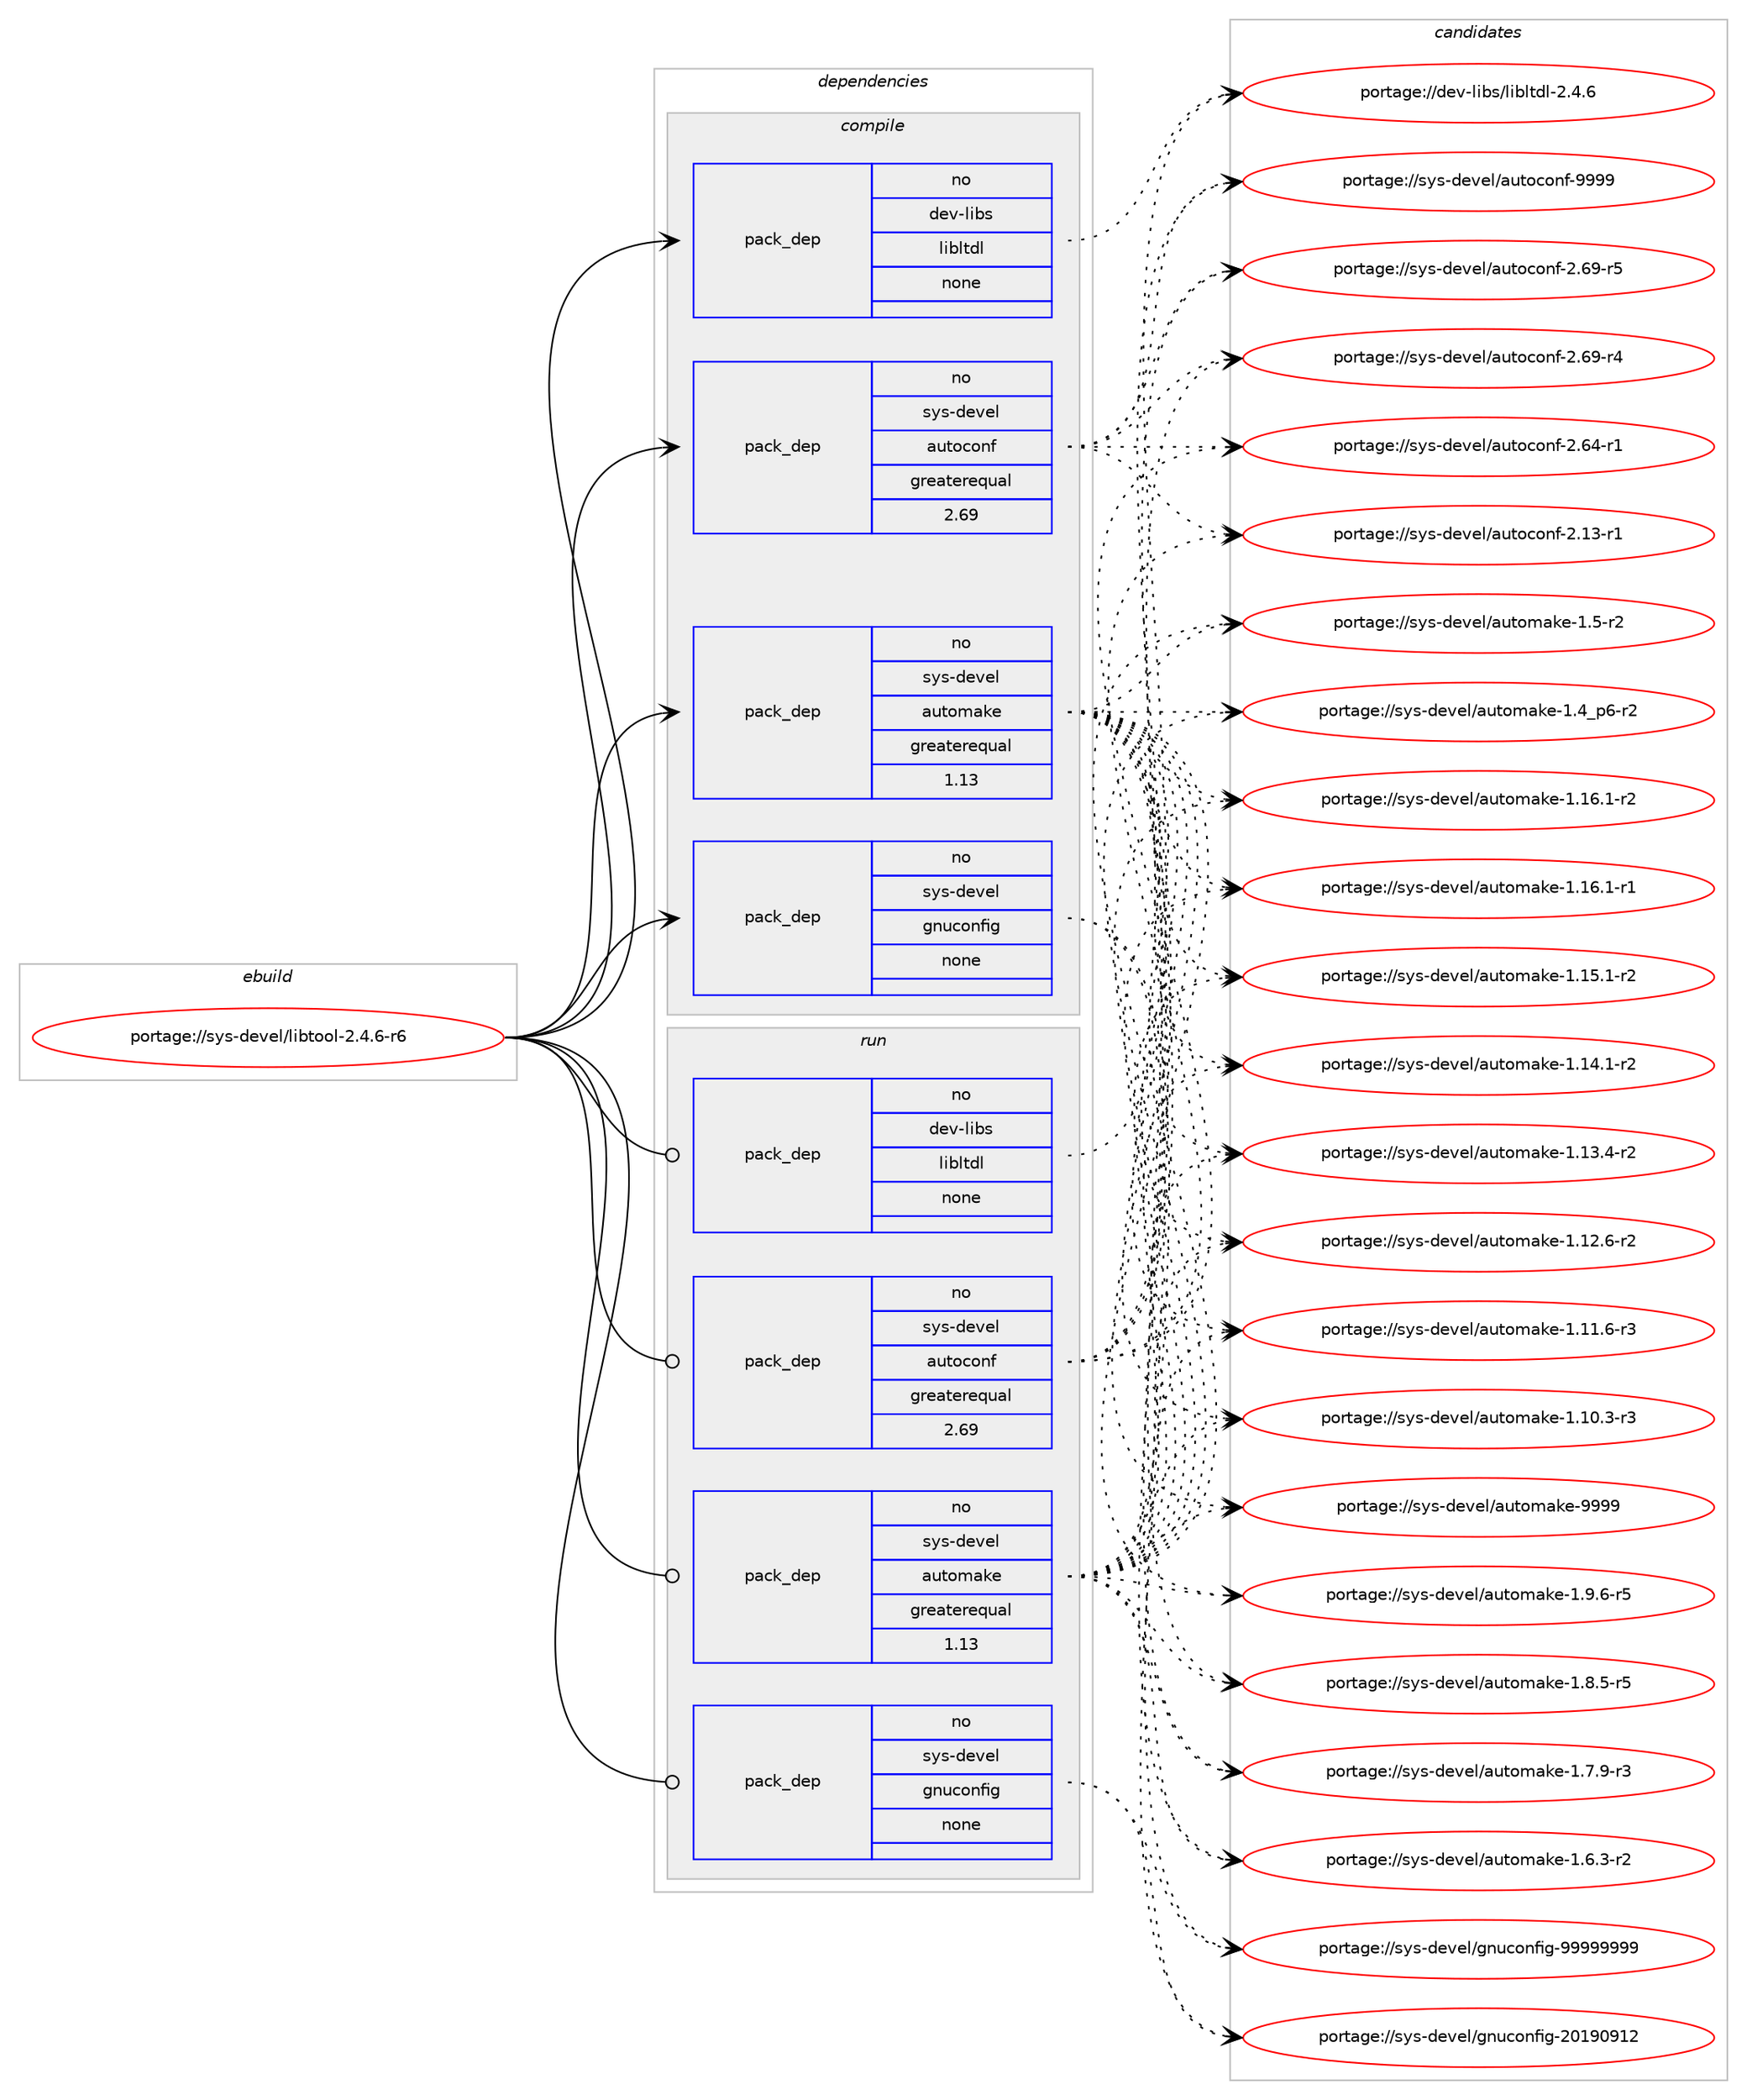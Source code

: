 digraph prolog {

# *************
# Graph options
# *************

newrank=true;
concentrate=true;
compound=true;
graph [rankdir=LR,fontname=Helvetica,fontsize=10,ranksep=1.5];#, ranksep=2.5, nodesep=0.2];
edge  [arrowhead=vee];
node  [fontname=Helvetica,fontsize=10];

# **********
# The ebuild
# **********

subgraph cluster_leftcol {
color=gray;
rank=same;
label=<<i>ebuild</i>>;
id [label="portage://sys-devel/libtool-2.4.6-r6", color=red, width=4, href="../sys-devel/libtool-2.4.6-r6.svg"];
}

# ****************
# The dependencies
# ****************

subgraph cluster_midcol {
color=gray;
label=<<i>dependencies</i>>;
subgraph cluster_compile {
fillcolor="#eeeeee";
style=filled;
label=<<i>compile</i>>;
subgraph pack37982 {
dependency48973 [label=<<TABLE BORDER="0" CELLBORDER="1" CELLSPACING="0" CELLPADDING="4" WIDTH="220"><TR><TD ROWSPAN="6" CELLPADDING="30">pack_dep</TD></TR><TR><TD WIDTH="110">no</TD></TR><TR><TD>dev-libs</TD></TR><TR><TD>libltdl</TD></TR><TR><TD>none</TD></TR><TR><TD></TD></TR></TABLE>>, shape=none, color=blue];
}
id:e -> dependency48973:w [weight=20,style="solid",arrowhead="vee"];
subgraph pack37983 {
dependency48974 [label=<<TABLE BORDER="0" CELLBORDER="1" CELLSPACING="0" CELLPADDING="4" WIDTH="220"><TR><TD ROWSPAN="6" CELLPADDING="30">pack_dep</TD></TR><TR><TD WIDTH="110">no</TD></TR><TR><TD>sys-devel</TD></TR><TR><TD>autoconf</TD></TR><TR><TD>greaterequal</TD></TR><TR><TD>2.69</TD></TR></TABLE>>, shape=none, color=blue];
}
id:e -> dependency48974:w [weight=20,style="solid",arrowhead="vee"];
subgraph pack37984 {
dependency48975 [label=<<TABLE BORDER="0" CELLBORDER="1" CELLSPACING="0" CELLPADDING="4" WIDTH="220"><TR><TD ROWSPAN="6" CELLPADDING="30">pack_dep</TD></TR><TR><TD WIDTH="110">no</TD></TR><TR><TD>sys-devel</TD></TR><TR><TD>automake</TD></TR><TR><TD>greaterequal</TD></TR><TR><TD>1.13</TD></TR></TABLE>>, shape=none, color=blue];
}
id:e -> dependency48975:w [weight=20,style="solid",arrowhead="vee"];
subgraph pack37985 {
dependency48976 [label=<<TABLE BORDER="0" CELLBORDER="1" CELLSPACING="0" CELLPADDING="4" WIDTH="220"><TR><TD ROWSPAN="6" CELLPADDING="30">pack_dep</TD></TR><TR><TD WIDTH="110">no</TD></TR><TR><TD>sys-devel</TD></TR><TR><TD>gnuconfig</TD></TR><TR><TD>none</TD></TR><TR><TD></TD></TR></TABLE>>, shape=none, color=blue];
}
id:e -> dependency48976:w [weight=20,style="solid",arrowhead="vee"];
}
subgraph cluster_compileandrun {
fillcolor="#eeeeee";
style=filled;
label=<<i>compile and run</i>>;
}
subgraph cluster_run {
fillcolor="#eeeeee";
style=filled;
label=<<i>run</i>>;
subgraph pack37986 {
dependency48977 [label=<<TABLE BORDER="0" CELLBORDER="1" CELLSPACING="0" CELLPADDING="4" WIDTH="220"><TR><TD ROWSPAN="6" CELLPADDING="30">pack_dep</TD></TR><TR><TD WIDTH="110">no</TD></TR><TR><TD>dev-libs</TD></TR><TR><TD>libltdl</TD></TR><TR><TD>none</TD></TR><TR><TD></TD></TR></TABLE>>, shape=none, color=blue];
}
id:e -> dependency48977:w [weight=20,style="solid",arrowhead="odot"];
subgraph pack37987 {
dependency48978 [label=<<TABLE BORDER="0" CELLBORDER="1" CELLSPACING="0" CELLPADDING="4" WIDTH="220"><TR><TD ROWSPAN="6" CELLPADDING="30">pack_dep</TD></TR><TR><TD WIDTH="110">no</TD></TR><TR><TD>sys-devel</TD></TR><TR><TD>autoconf</TD></TR><TR><TD>greaterequal</TD></TR><TR><TD>2.69</TD></TR></TABLE>>, shape=none, color=blue];
}
id:e -> dependency48978:w [weight=20,style="solid",arrowhead="odot"];
subgraph pack37988 {
dependency48979 [label=<<TABLE BORDER="0" CELLBORDER="1" CELLSPACING="0" CELLPADDING="4" WIDTH="220"><TR><TD ROWSPAN="6" CELLPADDING="30">pack_dep</TD></TR><TR><TD WIDTH="110">no</TD></TR><TR><TD>sys-devel</TD></TR><TR><TD>automake</TD></TR><TR><TD>greaterequal</TD></TR><TR><TD>1.13</TD></TR></TABLE>>, shape=none, color=blue];
}
id:e -> dependency48979:w [weight=20,style="solid",arrowhead="odot"];
subgraph pack37989 {
dependency48980 [label=<<TABLE BORDER="0" CELLBORDER="1" CELLSPACING="0" CELLPADDING="4" WIDTH="220"><TR><TD ROWSPAN="6" CELLPADDING="30">pack_dep</TD></TR><TR><TD WIDTH="110">no</TD></TR><TR><TD>sys-devel</TD></TR><TR><TD>gnuconfig</TD></TR><TR><TD>none</TD></TR><TR><TD></TD></TR></TABLE>>, shape=none, color=blue];
}
id:e -> dependency48980:w [weight=20,style="solid",arrowhead="odot"];
}
}

# **************
# The candidates
# **************

subgraph cluster_choices {
rank=same;
color=gray;
label=<<i>candidates</i>>;

subgraph choice37982 {
color=black;
nodesep=1;
choice10010111845108105981154710810598108116100108455046524654 [label="portage://dev-libs/libltdl-2.4.6", color=red, width=4,href="../dev-libs/libltdl-2.4.6.svg"];
dependency48973:e -> choice10010111845108105981154710810598108116100108455046524654:w [style=dotted,weight="100"];
}
subgraph choice37983 {
color=black;
nodesep=1;
choice115121115451001011181011084797117116111991111101024557575757 [label="portage://sys-devel/autoconf-9999", color=red, width=4,href="../sys-devel/autoconf-9999.svg"];
choice1151211154510010111810110847971171161119911111010245504654574511453 [label="portage://sys-devel/autoconf-2.69-r5", color=red, width=4,href="../sys-devel/autoconf-2.69-r5.svg"];
choice1151211154510010111810110847971171161119911111010245504654574511452 [label="portage://sys-devel/autoconf-2.69-r4", color=red, width=4,href="../sys-devel/autoconf-2.69-r4.svg"];
choice1151211154510010111810110847971171161119911111010245504654524511449 [label="portage://sys-devel/autoconf-2.64-r1", color=red, width=4,href="../sys-devel/autoconf-2.64-r1.svg"];
choice1151211154510010111810110847971171161119911111010245504649514511449 [label="portage://sys-devel/autoconf-2.13-r1", color=red, width=4,href="../sys-devel/autoconf-2.13-r1.svg"];
dependency48974:e -> choice115121115451001011181011084797117116111991111101024557575757:w [style=dotted,weight="100"];
dependency48974:e -> choice1151211154510010111810110847971171161119911111010245504654574511453:w [style=dotted,weight="100"];
dependency48974:e -> choice1151211154510010111810110847971171161119911111010245504654574511452:w [style=dotted,weight="100"];
dependency48974:e -> choice1151211154510010111810110847971171161119911111010245504654524511449:w [style=dotted,weight="100"];
dependency48974:e -> choice1151211154510010111810110847971171161119911111010245504649514511449:w [style=dotted,weight="100"];
}
subgraph choice37984 {
color=black;
nodesep=1;
choice115121115451001011181011084797117116111109971071014557575757 [label="portage://sys-devel/automake-9999", color=red, width=4,href="../sys-devel/automake-9999.svg"];
choice115121115451001011181011084797117116111109971071014549465746544511453 [label="portage://sys-devel/automake-1.9.6-r5", color=red, width=4,href="../sys-devel/automake-1.9.6-r5.svg"];
choice115121115451001011181011084797117116111109971071014549465646534511453 [label="portage://sys-devel/automake-1.8.5-r5", color=red, width=4,href="../sys-devel/automake-1.8.5-r5.svg"];
choice115121115451001011181011084797117116111109971071014549465546574511451 [label="portage://sys-devel/automake-1.7.9-r3", color=red, width=4,href="../sys-devel/automake-1.7.9-r3.svg"];
choice115121115451001011181011084797117116111109971071014549465446514511450 [label="portage://sys-devel/automake-1.6.3-r2", color=red, width=4,href="../sys-devel/automake-1.6.3-r2.svg"];
choice11512111545100101118101108479711711611110997107101454946534511450 [label="portage://sys-devel/automake-1.5-r2", color=red, width=4,href="../sys-devel/automake-1.5-r2.svg"];
choice115121115451001011181011084797117116111109971071014549465295112544511450 [label="portage://sys-devel/automake-1.4_p6-r2", color=red, width=4,href="../sys-devel/automake-1.4_p6-r2.svg"];
choice11512111545100101118101108479711711611110997107101454946495446494511450 [label="portage://sys-devel/automake-1.16.1-r2", color=red, width=4,href="../sys-devel/automake-1.16.1-r2.svg"];
choice11512111545100101118101108479711711611110997107101454946495446494511449 [label="portage://sys-devel/automake-1.16.1-r1", color=red, width=4,href="../sys-devel/automake-1.16.1-r1.svg"];
choice11512111545100101118101108479711711611110997107101454946495346494511450 [label="portage://sys-devel/automake-1.15.1-r2", color=red, width=4,href="../sys-devel/automake-1.15.1-r2.svg"];
choice11512111545100101118101108479711711611110997107101454946495246494511450 [label="portage://sys-devel/automake-1.14.1-r2", color=red, width=4,href="../sys-devel/automake-1.14.1-r2.svg"];
choice11512111545100101118101108479711711611110997107101454946495146524511450 [label="portage://sys-devel/automake-1.13.4-r2", color=red, width=4,href="../sys-devel/automake-1.13.4-r2.svg"];
choice11512111545100101118101108479711711611110997107101454946495046544511450 [label="portage://sys-devel/automake-1.12.6-r2", color=red, width=4,href="../sys-devel/automake-1.12.6-r2.svg"];
choice11512111545100101118101108479711711611110997107101454946494946544511451 [label="portage://sys-devel/automake-1.11.6-r3", color=red, width=4,href="../sys-devel/automake-1.11.6-r3.svg"];
choice11512111545100101118101108479711711611110997107101454946494846514511451 [label="portage://sys-devel/automake-1.10.3-r3", color=red, width=4,href="../sys-devel/automake-1.10.3-r3.svg"];
dependency48975:e -> choice115121115451001011181011084797117116111109971071014557575757:w [style=dotted,weight="100"];
dependency48975:e -> choice115121115451001011181011084797117116111109971071014549465746544511453:w [style=dotted,weight="100"];
dependency48975:e -> choice115121115451001011181011084797117116111109971071014549465646534511453:w [style=dotted,weight="100"];
dependency48975:e -> choice115121115451001011181011084797117116111109971071014549465546574511451:w [style=dotted,weight="100"];
dependency48975:e -> choice115121115451001011181011084797117116111109971071014549465446514511450:w [style=dotted,weight="100"];
dependency48975:e -> choice11512111545100101118101108479711711611110997107101454946534511450:w [style=dotted,weight="100"];
dependency48975:e -> choice115121115451001011181011084797117116111109971071014549465295112544511450:w [style=dotted,weight="100"];
dependency48975:e -> choice11512111545100101118101108479711711611110997107101454946495446494511450:w [style=dotted,weight="100"];
dependency48975:e -> choice11512111545100101118101108479711711611110997107101454946495446494511449:w [style=dotted,weight="100"];
dependency48975:e -> choice11512111545100101118101108479711711611110997107101454946495346494511450:w [style=dotted,weight="100"];
dependency48975:e -> choice11512111545100101118101108479711711611110997107101454946495246494511450:w [style=dotted,weight="100"];
dependency48975:e -> choice11512111545100101118101108479711711611110997107101454946495146524511450:w [style=dotted,weight="100"];
dependency48975:e -> choice11512111545100101118101108479711711611110997107101454946495046544511450:w [style=dotted,weight="100"];
dependency48975:e -> choice11512111545100101118101108479711711611110997107101454946494946544511451:w [style=dotted,weight="100"];
dependency48975:e -> choice11512111545100101118101108479711711611110997107101454946494846514511451:w [style=dotted,weight="100"];
}
subgraph choice37985 {
color=black;
nodesep=1;
choice115121115451001011181011084710311011799111110102105103455757575757575757 [label="portage://sys-devel/gnuconfig-99999999", color=red, width=4,href="../sys-devel/gnuconfig-99999999.svg"];
choice115121115451001011181011084710311011799111110102105103455048495748574950 [label="portage://sys-devel/gnuconfig-20190912", color=red, width=4,href="../sys-devel/gnuconfig-20190912.svg"];
dependency48976:e -> choice115121115451001011181011084710311011799111110102105103455757575757575757:w [style=dotted,weight="100"];
dependency48976:e -> choice115121115451001011181011084710311011799111110102105103455048495748574950:w [style=dotted,weight="100"];
}
subgraph choice37986 {
color=black;
nodesep=1;
choice10010111845108105981154710810598108116100108455046524654 [label="portage://dev-libs/libltdl-2.4.6", color=red, width=4,href="../dev-libs/libltdl-2.4.6.svg"];
dependency48977:e -> choice10010111845108105981154710810598108116100108455046524654:w [style=dotted,weight="100"];
}
subgraph choice37987 {
color=black;
nodesep=1;
choice115121115451001011181011084797117116111991111101024557575757 [label="portage://sys-devel/autoconf-9999", color=red, width=4,href="../sys-devel/autoconf-9999.svg"];
choice1151211154510010111810110847971171161119911111010245504654574511453 [label="portage://sys-devel/autoconf-2.69-r5", color=red, width=4,href="../sys-devel/autoconf-2.69-r5.svg"];
choice1151211154510010111810110847971171161119911111010245504654574511452 [label="portage://sys-devel/autoconf-2.69-r4", color=red, width=4,href="../sys-devel/autoconf-2.69-r4.svg"];
choice1151211154510010111810110847971171161119911111010245504654524511449 [label="portage://sys-devel/autoconf-2.64-r1", color=red, width=4,href="../sys-devel/autoconf-2.64-r1.svg"];
choice1151211154510010111810110847971171161119911111010245504649514511449 [label="portage://sys-devel/autoconf-2.13-r1", color=red, width=4,href="../sys-devel/autoconf-2.13-r1.svg"];
dependency48978:e -> choice115121115451001011181011084797117116111991111101024557575757:w [style=dotted,weight="100"];
dependency48978:e -> choice1151211154510010111810110847971171161119911111010245504654574511453:w [style=dotted,weight="100"];
dependency48978:e -> choice1151211154510010111810110847971171161119911111010245504654574511452:w [style=dotted,weight="100"];
dependency48978:e -> choice1151211154510010111810110847971171161119911111010245504654524511449:w [style=dotted,weight="100"];
dependency48978:e -> choice1151211154510010111810110847971171161119911111010245504649514511449:w [style=dotted,weight="100"];
}
subgraph choice37988 {
color=black;
nodesep=1;
choice115121115451001011181011084797117116111109971071014557575757 [label="portage://sys-devel/automake-9999", color=red, width=4,href="../sys-devel/automake-9999.svg"];
choice115121115451001011181011084797117116111109971071014549465746544511453 [label="portage://sys-devel/automake-1.9.6-r5", color=red, width=4,href="../sys-devel/automake-1.9.6-r5.svg"];
choice115121115451001011181011084797117116111109971071014549465646534511453 [label="portage://sys-devel/automake-1.8.5-r5", color=red, width=4,href="../sys-devel/automake-1.8.5-r5.svg"];
choice115121115451001011181011084797117116111109971071014549465546574511451 [label="portage://sys-devel/automake-1.7.9-r3", color=red, width=4,href="../sys-devel/automake-1.7.9-r3.svg"];
choice115121115451001011181011084797117116111109971071014549465446514511450 [label="portage://sys-devel/automake-1.6.3-r2", color=red, width=4,href="../sys-devel/automake-1.6.3-r2.svg"];
choice11512111545100101118101108479711711611110997107101454946534511450 [label="portage://sys-devel/automake-1.5-r2", color=red, width=4,href="../sys-devel/automake-1.5-r2.svg"];
choice115121115451001011181011084797117116111109971071014549465295112544511450 [label="portage://sys-devel/automake-1.4_p6-r2", color=red, width=4,href="../sys-devel/automake-1.4_p6-r2.svg"];
choice11512111545100101118101108479711711611110997107101454946495446494511450 [label="portage://sys-devel/automake-1.16.1-r2", color=red, width=4,href="../sys-devel/automake-1.16.1-r2.svg"];
choice11512111545100101118101108479711711611110997107101454946495446494511449 [label="portage://sys-devel/automake-1.16.1-r1", color=red, width=4,href="../sys-devel/automake-1.16.1-r1.svg"];
choice11512111545100101118101108479711711611110997107101454946495346494511450 [label="portage://sys-devel/automake-1.15.1-r2", color=red, width=4,href="../sys-devel/automake-1.15.1-r2.svg"];
choice11512111545100101118101108479711711611110997107101454946495246494511450 [label="portage://sys-devel/automake-1.14.1-r2", color=red, width=4,href="../sys-devel/automake-1.14.1-r2.svg"];
choice11512111545100101118101108479711711611110997107101454946495146524511450 [label="portage://sys-devel/automake-1.13.4-r2", color=red, width=4,href="../sys-devel/automake-1.13.4-r2.svg"];
choice11512111545100101118101108479711711611110997107101454946495046544511450 [label="portage://sys-devel/automake-1.12.6-r2", color=red, width=4,href="../sys-devel/automake-1.12.6-r2.svg"];
choice11512111545100101118101108479711711611110997107101454946494946544511451 [label="portage://sys-devel/automake-1.11.6-r3", color=red, width=4,href="../sys-devel/automake-1.11.6-r3.svg"];
choice11512111545100101118101108479711711611110997107101454946494846514511451 [label="portage://sys-devel/automake-1.10.3-r3", color=red, width=4,href="../sys-devel/automake-1.10.3-r3.svg"];
dependency48979:e -> choice115121115451001011181011084797117116111109971071014557575757:w [style=dotted,weight="100"];
dependency48979:e -> choice115121115451001011181011084797117116111109971071014549465746544511453:w [style=dotted,weight="100"];
dependency48979:e -> choice115121115451001011181011084797117116111109971071014549465646534511453:w [style=dotted,weight="100"];
dependency48979:e -> choice115121115451001011181011084797117116111109971071014549465546574511451:w [style=dotted,weight="100"];
dependency48979:e -> choice115121115451001011181011084797117116111109971071014549465446514511450:w [style=dotted,weight="100"];
dependency48979:e -> choice11512111545100101118101108479711711611110997107101454946534511450:w [style=dotted,weight="100"];
dependency48979:e -> choice115121115451001011181011084797117116111109971071014549465295112544511450:w [style=dotted,weight="100"];
dependency48979:e -> choice11512111545100101118101108479711711611110997107101454946495446494511450:w [style=dotted,weight="100"];
dependency48979:e -> choice11512111545100101118101108479711711611110997107101454946495446494511449:w [style=dotted,weight="100"];
dependency48979:e -> choice11512111545100101118101108479711711611110997107101454946495346494511450:w [style=dotted,weight="100"];
dependency48979:e -> choice11512111545100101118101108479711711611110997107101454946495246494511450:w [style=dotted,weight="100"];
dependency48979:e -> choice11512111545100101118101108479711711611110997107101454946495146524511450:w [style=dotted,weight="100"];
dependency48979:e -> choice11512111545100101118101108479711711611110997107101454946495046544511450:w [style=dotted,weight="100"];
dependency48979:e -> choice11512111545100101118101108479711711611110997107101454946494946544511451:w [style=dotted,weight="100"];
dependency48979:e -> choice11512111545100101118101108479711711611110997107101454946494846514511451:w [style=dotted,weight="100"];
}
subgraph choice37989 {
color=black;
nodesep=1;
choice115121115451001011181011084710311011799111110102105103455757575757575757 [label="portage://sys-devel/gnuconfig-99999999", color=red, width=4,href="../sys-devel/gnuconfig-99999999.svg"];
choice115121115451001011181011084710311011799111110102105103455048495748574950 [label="portage://sys-devel/gnuconfig-20190912", color=red, width=4,href="../sys-devel/gnuconfig-20190912.svg"];
dependency48980:e -> choice115121115451001011181011084710311011799111110102105103455757575757575757:w [style=dotted,weight="100"];
dependency48980:e -> choice115121115451001011181011084710311011799111110102105103455048495748574950:w [style=dotted,weight="100"];
}
}

}
